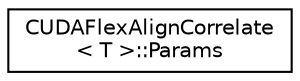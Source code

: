 digraph "Graphical Class Hierarchy"
{
  edge [fontname="Helvetica",fontsize="10",labelfontname="Helvetica",labelfontsize="10"];
  node [fontname="Helvetica",fontsize="10",shape=record];
  rankdir="LR";
  Node0 [label="CUDAFlexAlignCorrelate\l\< T \>::Params",height=0.2,width=0.4,color="black", fillcolor="white", style="filled",URL="$structCUDAFlexAlignCorrelate_1_1Params.html"];
}
